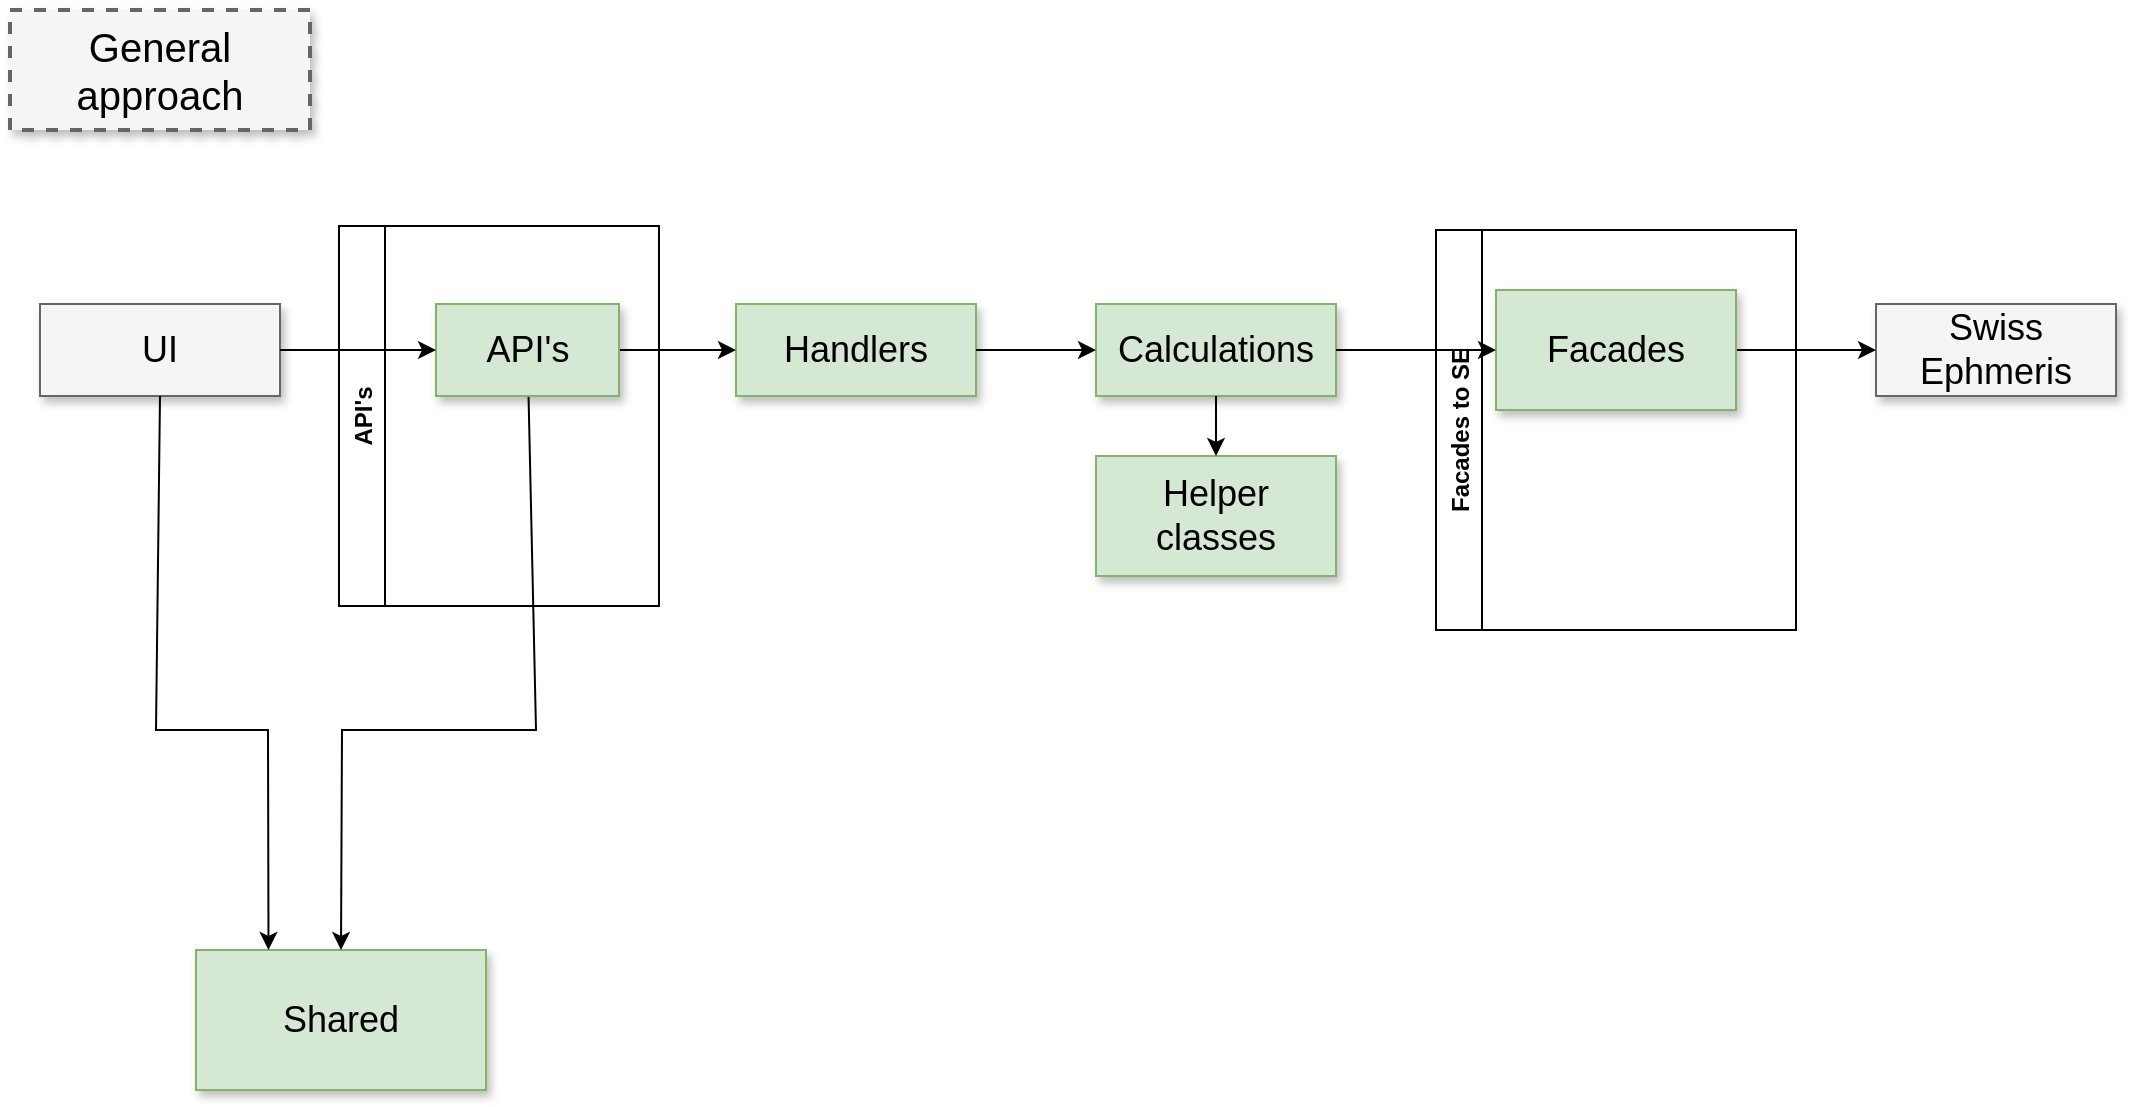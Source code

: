<mxfile version="17.4.2" type="device"><diagram name="Page-1" id="90a13364-a465-7bf4-72fc-28e22215d7a0"><mxGraphModel dx="2062" dy="1217" grid="1" gridSize="10" guides="1" tooltips="1" connect="1" arrows="1" fold="1" page="1" pageScale="1.5" pageWidth="1169" pageHeight="826" background="none" math="0" shadow="0"><root><mxCell id="0" style=";html=1;"/><mxCell id="1" style=";html=1;" parent="0"/><mxCell id="3a17f1ce550125da-1" value="General approach" style="whiteSpace=wrap;html=1;shadow=1;fontSize=20;fillColor=#f5f5f5;strokeColor=#666666;strokeWidth=2;dashed=1;" parent="1" vertex="1"><mxGeometry x="597" y="310" width="150" height="60" as="geometry"/></mxCell><mxCell id="3a17f1ce550125da-4" value="Calculations" style="whiteSpace=wrap;html=1;shadow=1;fontSize=18;fillColor=#d5e8d4;strokeColor=#82b366;" parent="1" vertex="1"><mxGeometry x="1140" y="457" width="120" height="46" as="geometry"/></mxCell><mxCell id="3a17f1ce550125da-8" value="UI" style="whiteSpace=wrap;html=1;shadow=1;fontSize=18;fillColor=#f5f5f5;strokeColor=#666666;" parent="1" vertex="1"><mxGeometry x="612" y="457" width="120" height="46" as="geometry"/></mxCell><mxCell id="3a17f1ce550125da-10" value="Shared" style="whiteSpace=wrap;html=1;shadow=1;fontSize=18;fillColor=#d5e8d4;strokeColor=#82b366;" parent="1" vertex="1"><mxGeometry x="690" y="780" width="145" height="70" as="geometry"/></mxCell><mxCell id="ur93VoA6BgK5rguWpXXg-3" value="Helper classes" style="whiteSpace=wrap;html=1;shadow=1;fontSize=18;fillColor=#d5e8d4;strokeColor=#82b366;" parent="1" vertex="1"><mxGeometry x="1140" y="533" width="120" height="60" as="geometry"/></mxCell><mxCell id="ur93VoA6BgK5rguWpXXg-6" value="" style="endArrow=classic;html=1;rounded=0;" parent="1" source="3a17f1ce550125da-4" target="ur93VoA6BgK5rguWpXXg-3" edge="1"><mxGeometry width="50" height="50" relative="1" as="geometry"><mxPoint x="1010" y="690" as="sourcePoint"/><mxPoint x="1060" y="640" as="targetPoint"/></mxGeometry></mxCell><mxCell id="ur93VoA6BgK5rguWpXXg-8" value="" style="endArrow=classic;html=1;rounded=0;entryX=0.5;entryY=0;entryDx=0;entryDy=0;" parent="1" source="3a17f1ce550125da-2" target="3a17f1ce550125da-10" edge="1"><mxGeometry width="50" height="50" relative="1" as="geometry"><mxPoint x="1010" y="700" as="sourcePoint"/><mxPoint x="1060" y="650" as="targetPoint"/><Array as="points"><mxPoint x="860" y="670"/><mxPoint x="763" y="670"/></Array></mxGeometry></mxCell><mxCell id="ur93VoA6BgK5rguWpXXg-9" value="" style="endArrow=classic;html=1;rounded=0;exitX=0.5;exitY=1;exitDx=0;exitDy=0;entryX=0.25;entryY=0;entryDx=0;entryDy=0;" parent="1" source="3a17f1ce550125da-8" target="3a17f1ce550125da-10" edge="1"><mxGeometry width="50" height="50" relative="1" as="geometry"><mxPoint x="1010" y="700" as="sourcePoint"/><mxPoint x="1060" y="650" as="targetPoint"/><Array as="points"><mxPoint x="670" y="670"/><mxPoint x="726" y="670"/></Array></mxGeometry></mxCell><mxCell id="ur93VoA6BgK5rguWpXXg-11" value="Swiss Ephmeris" style="whiteSpace=wrap;html=1;shadow=1;fontSize=18;fillColor=#f5f5f5;strokeColor=#666666;" parent="1" vertex="1"><mxGeometry x="1530" y="457" width="120" height="46" as="geometry"/></mxCell><mxCell id="ur93VoA6BgK5rguWpXXg-12" value="" style="endArrow=classic;html=1;rounded=0;exitX=1;exitY=0.5;exitDx=0;exitDy=0;entryX=0;entryY=0.5;entryDx=0;entryDy=0;" parent="1" source="0j4_Heyt4GZ4rhcVDL3v-3" target="ur93VoA6BgK5rguWpXXg-11" edge="1"><mxGeometry width="50" height="50" relative="1" as="geometry"><mxPoint x="1440" y="510" as="sourcePoint"/><mxPoint x="1060" y="640" as="targetPoint"/></mxGeometry></mxCell><mxCell id="ur93VoA6BgK5rguWpXXg-13" value="Handlers" style="whiteSpace=wrap;html=1;shadow=1;fontSize=18;fillColor=#d5e8d4;strokeColor=#82b366;" parent="1" vertex="1"><mxGeometry x="960" y="457" width="120" height="46" as="geometry"/></mxCell><mxCell id="ur93VoA6BgK5rguWpXXg-14" value="" style="endArrow=classic;html=1;rounded=0;exitX=1;exitY=0.5;exitDx=0;exitDy=0;" parent="1" source="3a17f1ce550125da-2" target="ur93VoA6BgK5rguWpXXg-13" edge="1"><mxGeometry width="50" height="50" relative="1" as="geometry"><mxPoint x="1010" y="690" as="sourcePoint"/><mxPoint x="1060" y="640" as="targetPoint"/></mxGeometry></mxCell><mxCell id="ur93VoA6BgK5rguWpXXg-15" value="" style="endArrow=classic;html=1;rounded=0;exitX=1;exitY=0.5;exitDx=0;exitDy=0;entryX=0;entryY=0.5;entryDx=0;entryDy=0;" parent="1" source="ur93VoA6BgK5rguWpXXg-13" target="3a17f1ce550125da-4" edge="1"><mxGeometry width="50" height="50" relative="1" as="geometry"><mxPoint x="1010" y="690" as="sourcePoint"/><mxPoint x="1060" y="640" as="targetPoint"/></mxGeometry></mxCell><mxCell id="0j4_Heyt4GZ4rhcVDL3v-1" value="Facades to SE" style="swimlane;horizontal=0;" vertex="1" parent="1"><mxGeometry x="1310" y="420" width="180" height="200" as="geometry"/></mxCell><mxCell id="0j4_Heyt4GZ4rhcVDL3v-3" value="Facades" style="whiteSpace=wrap;html=1;shadow=1;fontSize=18;fillColor=#d5e8d4;strokeColor=#82b366;" vertex="1" parent="0j4_Heyt4GZ4rhcVDL3v-1"><mxGeometry x="30" y="30" width="120" height="60" as="geometry"/></mxCell><mxCell id="0j4_Heyt4GZ4rhcVDL3v-4" value="" style="endArrow=classic;html=1;rounded=0;exitX=1;exitY=0.5;exitDx=0;exitDy=0;" edge="1" parent="1" source="3a17f1ce550125da-4" target="0j4_Heyt4GZ4rhcVDL3v-3"><mxGeometry width="50" height="50" relative="1" as="geometry"><mxPoint x="1230" y="560" as="sourcePoint"/><mxPoint x="1280" y="510" as="targetPoint"/></mxGeometry></mxCell><mxCell id="0j4_Heyt4GZ4rhcVDL3v-5" value="API's" style="swimlane;horizontal=0;" vertex="1" parent="1"><mxGeometry x="761.5" y="418" width="160" height="190" as="geometry"/></mxCell><mxCell id="3a17f1ce550125da-2" value="API's" style="whiteSpace=wrap;html=1;shadow=1;fontSize=18;fillColor=#d5e8d4;strokeColor=#82b366;" parent="0j4_Heyt4GZ4rhcVDL3v-5" vertex="1"><mxGeometry x="48.5" y="39" width="91.5" height="46" as="geometry"/></mxCell><mxCell id="0j4_Heyt4GZ4rhcVDL3v-6" value="" style="endArrow=classic;html=1;rounded=0;exitX=1;exitY=0.5;exitDx=0;exitDy=0;entryX=0;entryY=0.5;entryDx=0;entryDy=0;" edge="1" parent="1" source="3a17f1ce550125da-8" target="3a17f1ce550125da-2"><mxGeometry width="50" height="50" relative="1" as="geometry"><mxPoint x="1230" y="560" as="sourcePoint"/><mxPoint x="1280" y="510" as="targetPoint"/></mxGeometry></mxCell></root></mxGraphModel></diagram></mxfile>